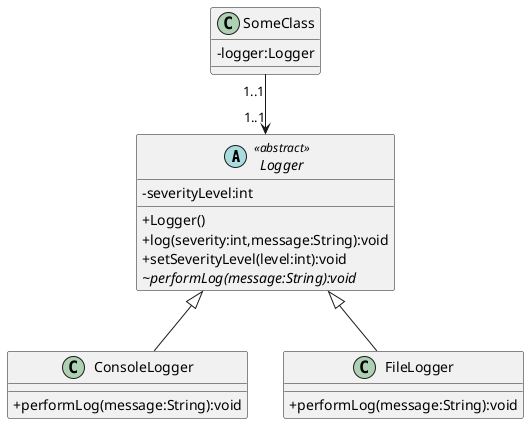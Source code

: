 @startuml
skinparam classAttributeIconSize 0

abstract class Logger <<abstract>> {
    - severityLevel:int
    
    + Logger()
    + log(severity:int,message:String):void
    + setSeverityLevel(level:int):void
    ~ {abstract} performLog(message:String):void
}


class ConsoleLogger {
    + performLog(message:String):void
}

class FileLogger {
    + performLog(message:String):void
}

class SomeClass {
    - logger:Logger
}

SomeClass "1..1" --> "1..1" Logger

ConsoleLogger -up-|> Logger
FileLogger -up-|> Logger

@enduml
